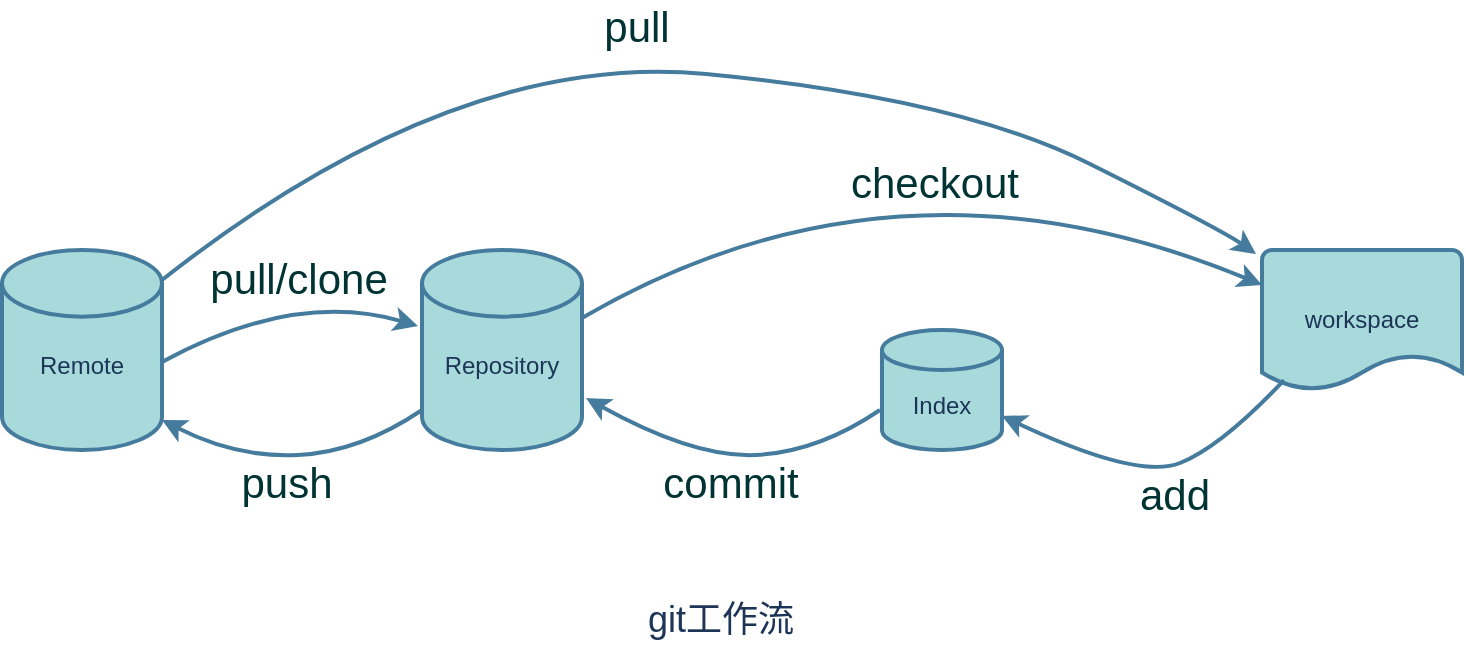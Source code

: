 <mxfile version="22.1.4" type="github">
  <diagram name="Page-1" id="ygyxTN1Fh4eBlmKyEC32">
    <mxGraphModel dx="1195" dy="632" grid="1" gridSize="6" guides="1" tooltips="1" connect="1" arrows="1" fold="1" page="1" pageScale="1" pageWidth="850" pageHeight="11100" math="0" shadow="0">
      <root>
        <mxCell id="0" />
        <mxCell id="1" parent="0" />
        <mxCell id="C_4nd0uWBt-fdI7aFm-E-4" value="&lt;br&gt;Index" style="strokeWidth=2;html=1;shape=mxgraph.flowchart.database;whiteSpace=wrap;rounded=0;labelBackgroundColor=none;fillColor=#A8DADC;strokeColor=#457B9D;fontColor=#1D3557;" parent="1" vertex="1">
          <mxGeometry x="506" y="176" width="60" height="60" as="geometry" />
        </mxCell>
        <mxCell id="C_4nd0uWBt-fdI7aFm-E-5" value="workspace" style="strokeWidth=2;html=1;shape=mxgraph.flowchart.document2;whiteSpace=wrap;size=0.25;rounded=0;labelBackgroundColor=none;fillColor=#A8DADC;strokeColor=#457B9D;fontColor=#1D3557;" parent="1" vertex="1">
          <mxGeometry x="696" y="136" width="100" height="70" as="geometry" />
        </mxCell>
        <mxCell id="C_4nd0uWBt-fdI7aFm-E-10" value="" style="endArrow=classic;html=1;exitX=1;exitY=0.15;exitDx=0;exitDy=0;exitPerimeter=0;entryX=-0.03;entryY=0.029;entryDx=0;entryDy=0;entryPerimeter=0;curved=1;strokeWidth=2;rounded=0;labelBackgroundColor=none;fontColor=default;strokeColor=#457B9D;" parent="1" source="C_4nd0uWBt-fdI7aFm-E-1" target="C_4nd0uWBt-fdI7aFm-E-5" edge="1">
          <mxGeometry width="50" height="50" relative="1" as="geometry">
            <mxPoint x="276" y="86" as="sourcePoint" />
            <mxPoint x="676" y="136" as="targetPoint" />
            <Array as="points">
              <mxPoint x="292" y="36" />
              <mxPoint x="544" y="60" />
              <mxPoint x="676" y="126" />
            </Array>
          </mxGeometry>
        </mxCell>
        <mxCell id="C_4nd0uWBt-fdI7aFm-E-22" value="&lt;font color=&quot;#003333&quot; style=&quot;font-size: 21px;&quot;&gt;pull&lt;/font&gt;" style="edgeLabel;html=1;align=center;verticalAlign=middle;resizable=0;points=[];rounded=0;labelBackgroundColor=none;fontColor=#1D3557;" parent="C_4nd0uWBt-fdI7aFm-E-10" vertex="1" connectable="0">
          <mxGeometry x="-0.086" y="-3" relative="1" as="geometry">
            <mxPoint y="-24" as="offset" />
          </mxGeometry>
        </mxCell>
        <mxCell id="C_4nd0uWBt-fdI7aFm-E-23" value="&lt;font color=&quot;#003333&quot; style=&quot;font-size: 21px;&quot;&gt;pull/clone&lt;/font&gt;" style="edgeLabel;html=1;align=center;verticalAlign=middle;resizable=0;points=[];rounded=0;labelBackgroundColor=none;fontColor=#1D3557;" parent="C_4nd0uWBt-fdI7aFm-E-10" vertex="1" connectable="0">
          <mxGeometry x="-0.086" y="-3" relative="1" as="geometry">
            <mxPoint x="-169" y="102" as="offset" />
          </mxGeometry>
        </mxCell>
        <mxCell id="C_4nd0uWBt-fdI7aFm-E-24" value="&lt;font color=&quot;#003333&quot; style=&quot;font-size: 21px;&quot;&gt;checkout&lt;/font&gt;" style="edgeLabel;html=1;align=center;verticalAlign=middle;resizable=0;points=[];rounded=0;labelBackgroundColor=none;fontColor=#1D3557;" parent="C_4nd0uWBt-fdI7aFm-E-10" vertex="1" connectable="0">
          <mxGeometry x="-0.086" y="-3" relative="1" as="geometry">
            <mxPoint x="149" y="54" as="offset" />
          </mxGeometry>
        </mxCell>
        <mxCell id="C_4nd0uWBt-fdI7aFm-E-25" value="&lt;font color=&quot;#003333&quot; style=&quot;font-size: 21px;&quot;&gt;add&lt;/font&gt;" style="edgeLabel;html=1;align=center;verticalAlign=middle;resizable=0;points=[];rounded=0;labelBackgroundColor=none;fontColor=#1D3557;" parent="C_4nd0uWBt-fdI7aFm-E-10" vertex="1" connectable="0">
          <mxGeometry x="-0.086" y="-3" relative="1" as="geometry">
            <mxPoint x="269" y="210" as="offset" />
          </mxGeometry>
        </mxCell>
        <mxCell id="C_4nd0uWBt-fdI7aFm-E-26" value="&lt;font color=&quot;#003333&quot; style=&quot;font-size: 21px;&quot;&gt;commit&lt;/font&gt;" style="edgeLabel;html=1;align=center;verticalAlign=middle;resizable=0;points=[];rounded=0;labelBackgroundColor=none;fontColor=#1D3557;" parent="C_4nd0uWBt-fdI7aFm-E-10" vertex="1" connectable="0">
          <mxGeometry x="-0.086" y="-3" relative="1" as="geometry">
            <mxPoint x="47" y="204" as="offset" />
          </mxGeometry>
        </mxCell>
        <mxCell id="C_4nd0uWBt-fdI7aFm-E-27" value="&lt;font color=&quot;#003333&quot; style=&quot;font-size: 21px;&quot;&gt;push&lt;/font&gt;" style="edgeLabel;html=1;align=center;verticalAlign=middle;resizable=0;points=[];rounded=0;labelBackgroundColor=none;fontColor=#1D3557;" parent="C_4nd0uWBt-fdI7aFm-E-10" vertex="1" connectable="0">
          <mxGeometry x="-0.086" y="-3" relative="1" as="geometry">
            <mxPoint x="-175" y="204" as="offset" />
          </mxGeometry>
        </mxCell>
        <mxCell id="C_4nd0uWBt-fdI7aFm-E-1" value="&lt;br&gt;Remote" style="strokeWidth=2;html=1;shape=mxgraph.flowchart.database;whiteSpace=wrap;rounded=0;labelBackgroundColor=none;fillColor=#A8DADC;strokeColor=#457B9D;fontColor=#1D3557;" parent="1" vertex="1">
          <mxGeometry x="66" y="136" width="80" height="100" as="geometry" />
        </mxCell>
        <mxCell id="C_4nd0uWBt-fdI7aFm-E-2" value="&lt;br&gt;Repository" style="strokeWidth=2;html=1;shape=mxgraph.flowchart.database;whiteSpace=wrap;rounded=0;labelBackgroundColor=none;fillColor=#A8DADC;strokeColor=#457B9D;fontColor=#1D3557;" parent="1" vertex="1">
          <mxGeometry x="276" y="136" width="80" height="100" as="geometry" />
        </mxCell>
        <mxCell id="C_4nd0uWBt-fdI7aFm-E-15" value="" style="endArrow=classic;html=1;startSize=10;curved=1;strokeWidth=2;rounded=0;labelBackgroundColor=none;fontColor=default;strokeColor=#457B9D;" parent="1" edge="1">
          <mxGeometry width="50" height="50" relative="1" as="geometry">
            <mxPoint x="146" y="192" as="sourcePoint" />
            <mxPoint x="274" y="174" as="targetPoint" />
            <Array as="points">
              <mxPoint x="212" y="156" />
            </Array>
          </mxGeometry>
        </mxCell>
        <mxCell id="C_4nd0uWBt-fdI7aFm-E-17" value="" style="endArrow=classic;html=1;entryX=0;entryY=0.25;entryDx=0;entryDy=0;entryPerimeter=0;curved=1;strokeWidth=2;rounded=0;labelBackgroundColor=none;fontColor=default;strokeColor=#457B9D;" parent="1" target="C_4nd0uWBt-fdI7aFm-E-5" edge="1">
          <mxGeometry width="50" height="50" relative="1" as="geometry">
            <mxPoint x="356" y="170" as="sourcePoint" />
            <mxPoint x="406" y="120" as="targetPoint" />
            <Array as="points">
              <mxPoint x="514" y="78" />
            </Array>
          </mxGeometry>
        </mxCell>
        <mxCell id="C_4nd0uWBt-fdI7aFm-E-18" value="" style="endArrow=classic;html=1;curved=1;strokeWidth=2;exitX=0.11;exitY=0.929;exitDx=0;exitDy=0;exitPerimeter=0;rounded=0;labelBackgroundColor=none;fontColor=default;strokeColor=#457B9D;" parent="1" source="C_4nd0uWBt-fdI7aFm-E-5" edge="1">
          <mxGeometry width="50" height="50" relative="1" as="geometry">
            <mxPoint x="709" y="216" as="sourcePoint" />
            <mxPoint x="566" y="218.98" as="targetPoint" />
            <Array as="points">
              <mxPoint x="676" y="234" />
              <mxPoint x="634" y="251" />
            </Array>
          </mxGeometry>
        </mxCell>
        <mxCell id="C_4nd0uWBt-fdI7aFm-E-19" value="" style="endArrow=classic;html=1;curved=1;strokeWidth=2;rounded=0;labelBackgroundColor=none;fontColor=default;strokeColor=#457B9D;" parent="1" edge="1">
          <mxGeometry width="50" height="50" relative="1" as="geometry">
            <mxPoint x="505" y="216" as="sourcePoint" />
            <mxPoint x="358" y="210" as="targetPoint" />
            <Array as="points">
              <mxPoint x="474" y="237" />
              <mxPoint x="412" y="240" />
            </Array>
          </mxGeometry>
        </mxCell>
        <mxCell id="C_4nd0uWBt-fdI7aFm-E-21" value="" style="endArrow=classic;html=1;curved=1;strokeWidth=2;entryX=1;entryY=0.85;entryDx=0;entryDy=0;entryPerimeter=0;rounded=0;labelBackgroundColor=none;fontColor=default;strokeColor=#457B9D;" parent="1" target="C_4nd0uWBt-fdI7aFm-E-1" edge="1">
          <mxGeometry width="50" height="50" relative="1" as="geometry">
            <mxPoint x="276" y="216" as="sourcePoint" />
            <mxPoint x="154" y="228" as="targetPoint" />
            <Array as="points">
              <mxPoint x="245" y="237" />
              <mxPoint x="183" y="240" />
            </Array>
          </mxGeometry>
        </mxCell>
        <mxCell id="Po0CU80PJS32oKshUboO-17" value="&lt;font style=&quot;font-size: 18px;&quot;&gt;git工作流&lt;/font&gt;" style="text;html=1;align=center;verticalAlign=middle;resizable=0;points=[];autosize=1;strokeColor=none;fillColor=none;fontColor=#1D3557;" vertex="1" parent="1">
          <mxGeometry x="377" y="300" width="96" height="42" as="geometry" />
        </mxCell>
      </root>
    </mxGraphModel>
  </diagram>
</mxfile>

